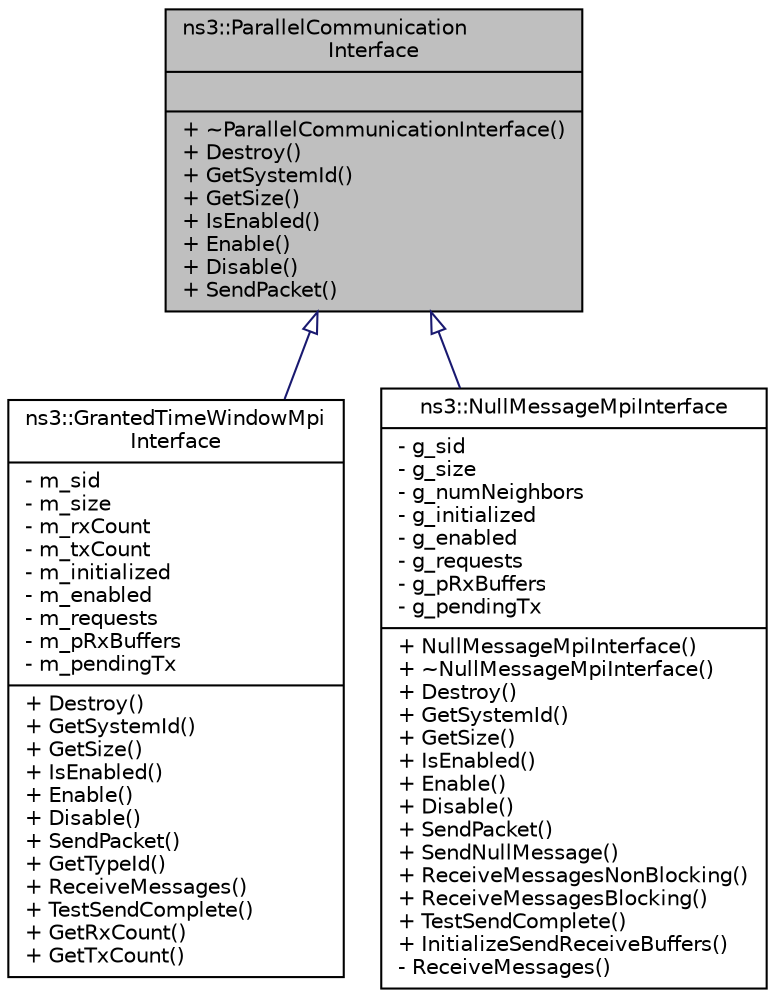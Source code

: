 digraph "ns3::ParallelCommunicationInterface"
{
  edge [fontname="Helvetica",fontsize="10",labelfontname="Helvetica",labelfontsize="10"];
  node [fontname="Helvetica",fontsize="10",shape=record];
  Node1 [label="{ns3::ParallelCommunication\lInterface\n||+ ~ParallelCommunicationInterface()\l+ Destroy()\l+ GetSystemId()\l+ GetSize()\l+ IsEnabled()\l+ Enable()\l+ Disable()\l+ SendPacket()\l}",height=0.2,width=0.4,color="black", fillcolor="grey75", style="filled", fontcolor="black"];
  Node1 -> Node2 [dir="back",color="midnightblue",fontsize="10",style="solid",arrowtail="onormal"];
  Node2 [label="{ns3::GrantedTimeWindowMpi\lInterface\n|- m_sid\l- m_size\l- m_rxCount\l- m_txCount\l- m_initialized\l- m_enabled\l- m_requests\l- m_pRxBuffers\l- m_pendingTx\l|+ Destroy()\l+ GetSystemId()\l+ GetSize()\l+ IsEnabled()\l+ Enable()\l+ Disable()\l+ SendPacket()\l+ GetTypeId()\l+ ReceiveMessages()\l+ TestSendComplete()\l+ GetRxCount()\l+ GetTxCount()\l}",height=0.2,width=0.4,color="black", fillcolor="white", style="filled",URL="$da/db3/classns3_1_1GrantedTimeWindowMpiInterface.html",tooltip="Interface between ns-3 and MPI. "];
  Node1 -> Node3 [dir="back",color="midnightblue",fontsize="10",style="solid",arrowtail="onormal"];
  Node3 [label="{ns3::NullMessageMpiInterface\n|- g_sid\l- g_size\l- g_numNeighbors\l- g_initialized\l- g_enabled\l- g_requests\l- g_pRxBuffers\l- g_pendingTx\l|+ NullMessageMpiInterface()\l+ ~NullMessageMpiInterface()\l+ Destroy()\l+ GetSystemId()\l+ GetSize()\l+ IsEnabled()\l+ Enable()\l+ Disable()\l+ SendPacket()\l+ SendNullMessage()\l+ ReceiveMessagesNonBlocking()\l+ ReceiveMessagesBlocking()\l+ TestSendComplete()\l+ InitializeSendReceiveBuffers()\l- ReceiveMessages()\l}",height=0.2,width=0.4,color="black", fillcolor="white", style="filled",URL="$d0/d9f/classns3_1_1NullMessageMpiInterface.html",tooltip="Interface between ns-3 and MPI for the Null Message distributed simulation implementation. "];
}
